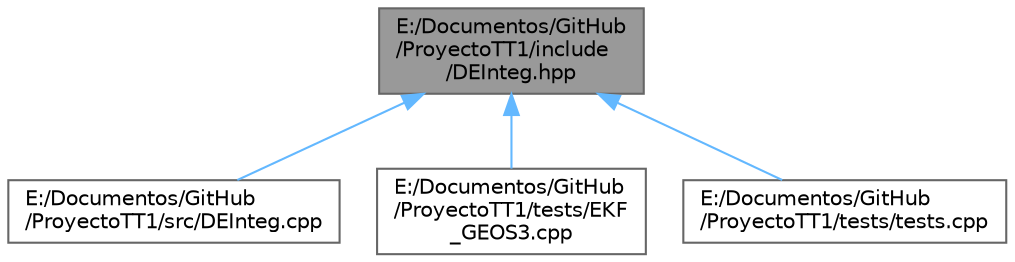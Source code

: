 digraph "E:/Documentos/GitHub/ProyectoTT1/include/DEInteg.hpp"
{
 // LATEX_PDF_SIZE
  bgcolor="transparent";
  edge [fontname=Helvetica,fontsize=10,labelfontname=Helvetica,labelfontsize=10];
  node [fontname=Helvetica,fontsize=10,shape=box,height=0.2,width=0.4];
  Node1 [id="Node000001",label="E:/Documentos/GitHub\l/ProyectoTT1/include\l/DEInteg.hpp",height=0.2,width=0.4,color="gray40", fillcolor="grey60", style="filled", fontcolor="black",tooltip="Este archivo de cabecera contiene una implementación de la función DEInteg."];
  Node1 -> Node2 [id="edge4_Node000001_Node000002",dir="back",color="steelblue1",style="solid",tooltip=" "];
  Node2 [id="Node000002",label="E:/Documentos/GitHub\l/ProyectoTT1/src/DEInteg.cpp",height=0.2,width=0.4,color="grey40", fillcolor="white", style="filled",URL="$_d_e_integ_8cpp.html",tooltip="Método de integración numérica para EDOs.."];
  Node1 -> Node3 [id="edge5_Node000001_Node000003",dir="back",color="steelblue1",style="solid",tooltip=" "];
  Node3 [id="Node000003",label="E:/Documentos/GitHub\l/ProyectoTT1/tests/EKF\l_GEOS3.cpp",height=0.2,width=0.4,color="grey40", fillcolor="white", style="filled",URL="$_e_k_f___g_e_o_s3_8cpp.html",tooltip="Archivo principal del proyecto de TTI."];
  Node1 -> Node4 [id="edge6_Node000001_Node000004",dir="back",color="steelblue1",style="solid",tooltip=" "];
  Node4 [id="Node000004",label="E:/Documentos/GitHub\l/ProyectoTT1/tests/tests.cpp",height=0.2,width=0.4,color="grey40", fillcolor="white", style="filled",URL="$tests_8cpp.html",tooltip="Tests unitarios para los métodos del proyecto de TTI."];
}
